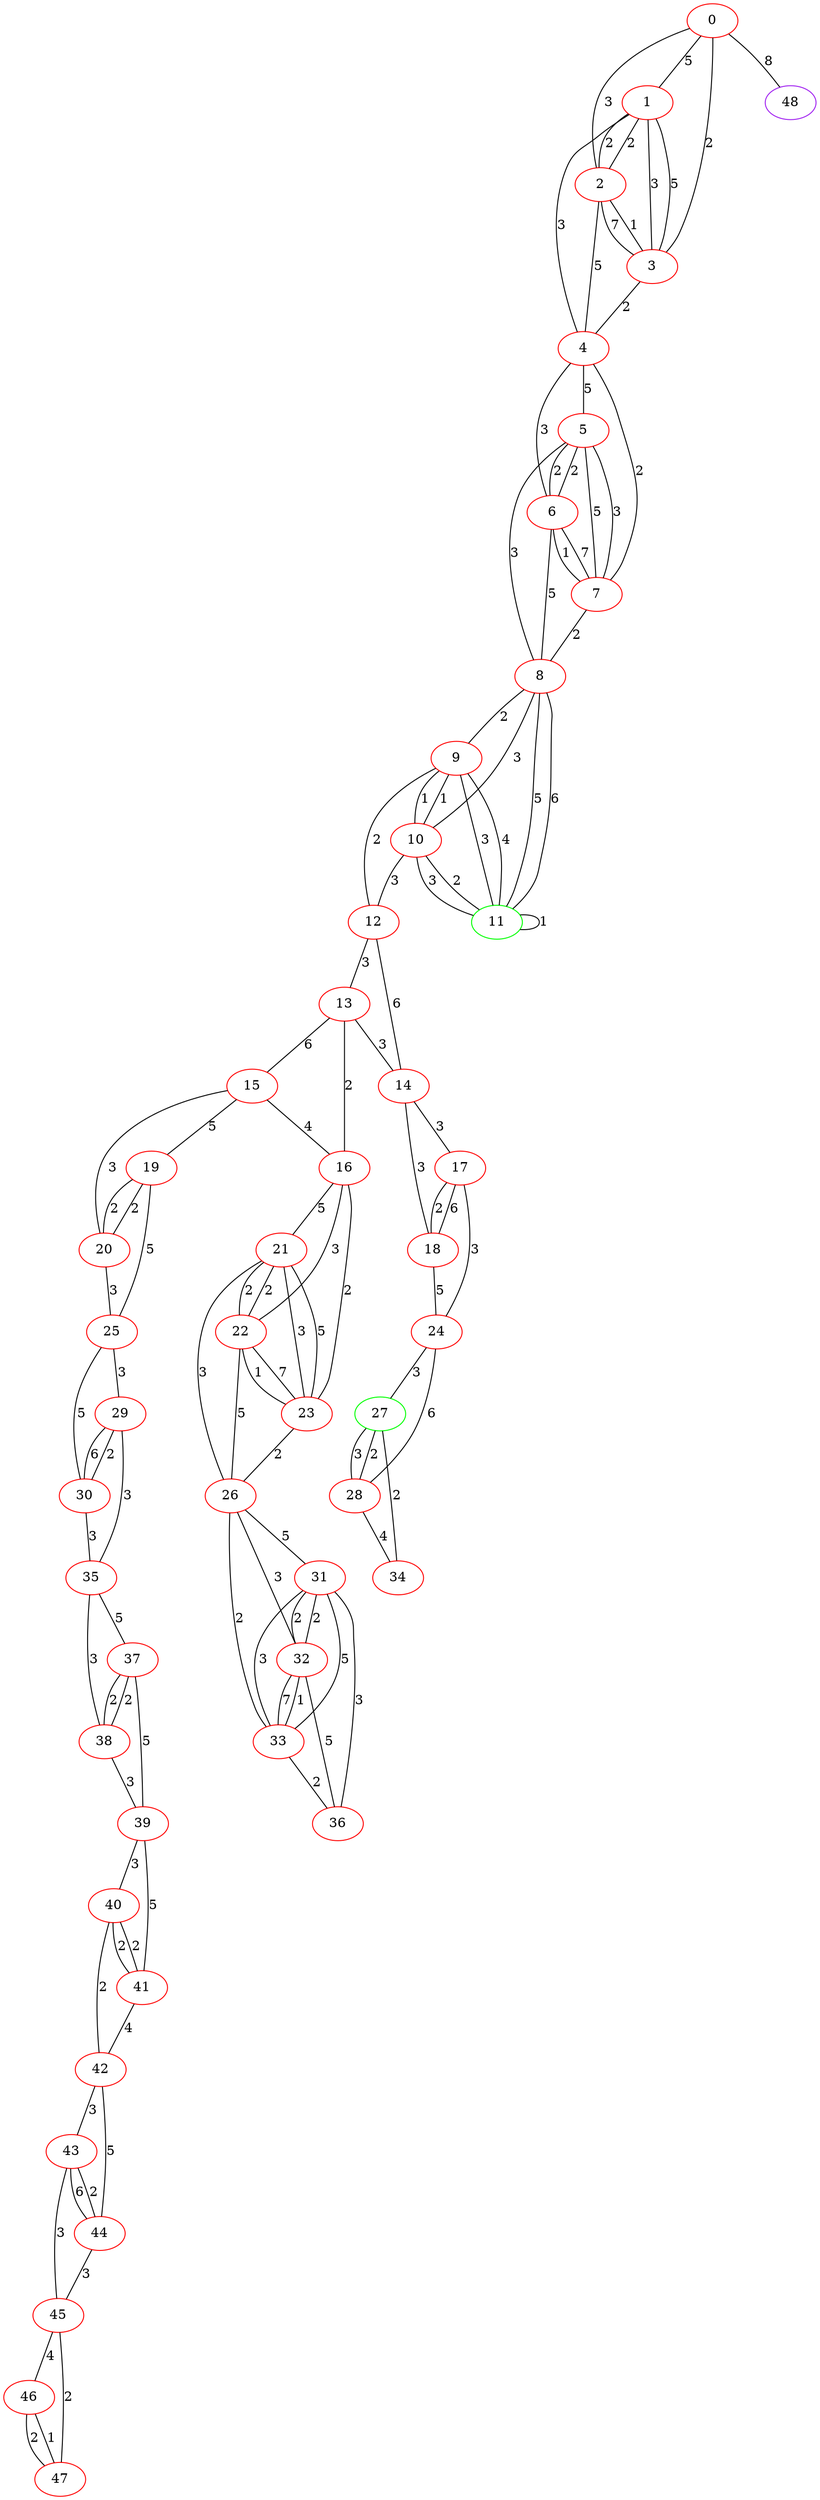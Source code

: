 graph "" {
0 [color=red, weight=1];
1 [color=red, weight=1];
2 [color=red, weight=1];
3 [color=red, weight=1];
4 [color=red, weight=1];
5 [color=red, weight=1];
6 [color=red, weight=1];
7 [color=red, weight=1];
8 [color=red, weight=1];
9 [color=red, weight=1];
10 [color=red, weight=1];
11 [color=green, weight=2];
12 [color=red, weight=1];
13 [color=red, weight=1];
14 [color=red, weight=1];
15 [color=red, weight=1];
16 [color=red, weight=1];
17 [color=red, weight=1];
18 [color=red, weight=1];
19 [color=red, weight=1];
20 [color=red, weight=1];
21 [color=red, weight=1];
22 [color=red, weight=1];
23 [color=red, weight=1];
24 [color=red, weight=1];
25 [color=red, weight=1];
26 [color=red, weight=1];
27 [color=green, weight=2];
28 [color=red, weight=1];
29 [color=red, weight=1];
30 [color=red, weight=1];
31 [color=red, weight=1];
32 [color=red, weight=1];
33 [color=red, weight=1];
34 [color=red, weight=1];
35 [color=red, weight=1];
36 [color=red, weight=1];
37 [color=red, weight=1];
38 [color=red, weight=1];
39 [color=red, weight=1];
40 [color=red, weight=1];
41 [color=red, weight=1];
42 [color=red, weight=1];
43 [color=red, weight=1];
44 [color=red, weight=1];
45 [color=red, weight=1];
46 [color=red, weight=1];
47 [color=red, weight=1];
48 [color=purple, weight=4];
0 -- 48  [key=0, label=8];
0 -- 1  [key=0, label=5];
0 -- 2  [key=0, label=3];
0 -- 3  [key=0, label=2];
1 -- 2  [key=0, label=2];
1 -- 2  [key=1, label=2];
1 -- 3  [key=0, label=3];
1 -- 3  [key=1, label=5];
1 -- 4  [key=0, label=3];
2 -- 3  [key=0, label=1];
2 -- 3  [key=1, label=7];
2 -- 4  [key=0, label=5];
3 -- 4  [key=0, label=2];
4 -- 5  [key=0, label=5];
4 -- 6  [key=0, label=3];
4 -- 7  [key=0, label=2];
5 -- 8  [key=0, label=3];
5 -- 6  [key=0, label=2];
5 -- 6  [key=1, label=2];
5 -- 7  [key=0, label=5];
5 -- 7  [key=1, label=3];
6 -- 8  [key=0, label=5];
6 -- 7  [key=0, label=7];
6 -- 7  [key=1, label=1];
7 -- 8  [key=0, label=2];
8 -- 9  [key=0, label=2];
8 -- 10  [key=0, label=3];
8 -- 11  [key=0, label=5];
8 -- 11  [key=1, label=6];
9 -- 10  [key=0, label=1];
9 -- 10  [key=1, label=1];
9 -- 11  [key=0, label=3];
9 -- 11  [key=1, label=4];
9 -- 12  [key=0, label=2];
10 -- 11  [key=0, label=2];
10 -- 11  [key=1, label=3];
10 -- 12  [key=0, label=3];
11 -- 11  [key=0, label=1];
12 -- 13  [key=0, label=3];
12 -- 14  [key=0, label=6];
13 -- 16  [key=0, label=2];
13 -- 14  [key=0, label=3];
13 -- 15  [key=0, label=6];
14 -- 17  [key=0, label=3];
14 -- 18  [key=0, label=3];
15 -- 16  [key=0, label=4];
15 -- 19  [key=0, label=5];
15 -- 20  [key=0, label=3];
16 -- 21  [key=0, label=5];
16 -- 22  [key=0, label=3];
16 -- 23  [key=0, label=2];
17 -- 24  [key=0, label=3];
17 -- 18  [key=0, label=6];
17 -- 18  [key=1, label=2];
18 -- 24  [key=0, label=5];
19 -- 25  [key=0, label=5];
19 -- 20  [key=0, label=2];
19 -- 20  [key=1, label=2];
20 -- 25  [key=0, label=3];
21 -- 26  [key=0, label=3];
21 -- 22  [key=0, label=2];
21 -- 22  [key=1, label=2];
21 -- 23  [key=0, label=3];
21 -- 23  [key=1, label=5];
22 -- 26  [key=0, label=5];
22 -- 23  [key=0, label=1];
22 -- 23  [key=1, label=7];
23 -- 26  [key=0, label=2];
24 -- 27  [key=0, label=3];
24 -- 28  [key=0, label=6];
25 -- 29  [key=0, label=3];
25 -- 30  [key=0, label=5];
26 -- 32  [key=0, label=3];
26 -- 33  [key=0, label=2];
26 -- 31  [key=0, label=5];
27 -- 34  [key=0, label=2];
27 -- 28  [key=0, label=3];
27 -- 28  [key=1, label=2];
28 -- 34  [key=0, label=4];
29 -- 35  [key=0, label=3];
29 -- 30  [key=0, label=6];
29 -- 30  [key=1, label=2];
30 -- 35  [key=0, label=3];
31 -- 32  [key=0, label=2];
31 -- 32  [key=1, label=2];
31 -- 33  [key=0, label=5];
31 -- 33  [key=1, label=3];
31 -- 36  [key=0, label=3];
32 -- 33  [key=0, label=7];
32 -- 33  [key=1, label=1];
32 -- 36  [key=0, label=5];
33 -- 36  [key=0, label=2];
35 -- 38  [key=0, label=3];
35 -- 37  [key=0, label=5];
37 -- 38  [key=0, label=2];
37 -- 38  [key=1, label=2];
37 -- 39  [key=0, label=5];
38 -- 39  [key=0, label=3];
39 -- 40  [key=0, label=3];
39 -- 41  [key=0, label=5];
40 -- 41  [key=0, label=2];
40 -- 41  [key=1, label=2];
40 -- 42  [key=0, label=2];
41 -- 42  [key=0, label=4];
42 -- 43  [key=0, label=3];
42 -- 44  [key=0, label=5];
43 -- 44  [key=0, label=6];
43 -- 44  [key=1, label=2];
43 -- 45  [key=0, label=3];
44 -- 45  [key=0, label=3];
45 -- 46  [key=0, label=4];
45 -- 47  [key=0, label=2];
46 -- 47  [key=0, label=1];
46 -- 47  [key=1, label=2];
}
